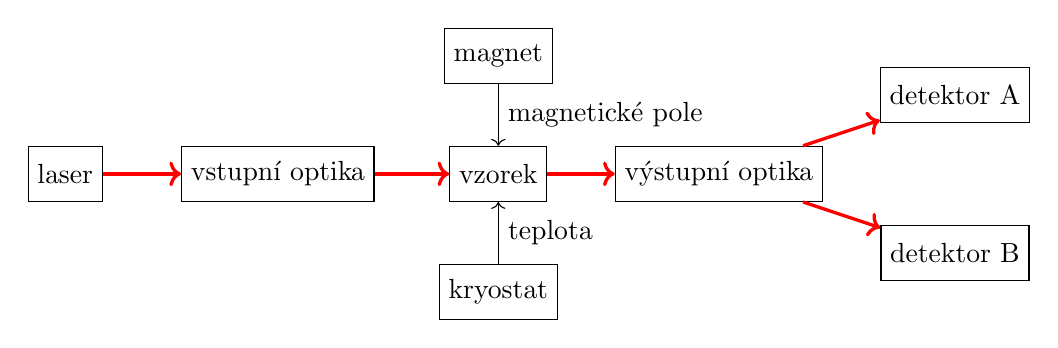 \begin{tikzpicture}[lase/.style={color=red, very thick}]

\begin{scope}[every node/.style={draw,shape=rectangle,minimum size=0.7cm}]
    \path (0,0) node (laser) {laser};
    \path (laser) +(2.7,0) node (inopt) {vstupní optika};
    \path (inopt) +(2.8,0) node (vzorek) {vzorek};
    \path (vzorek) +(0,1.5) node (magnet) {magnet};
    \path (vzorek) +(0,-1.5) node (kryostat) {kryostat};
    \path (vzorek) +(2.8,0) node (outopt) {výstupní optika};
    \path (outopt) +(3,1) node (detA) {detektor A};
    \path (outopt) +(3,-1) node (detB) {detektor B};
\end{scope}


\draw[->,lase] (laser) -- (inopt);
\draw[->,lase] (inopt) -- (vzorek);
\draw[->,lase] (vzorek) -- (outopt);
\draw[->,lase] (outopt) -- (detA);
\draw[->,lase] (outopt) -- (detB);


\draw[->] (magnet) -- node[anchor=west] {magnetické pole} (vzorek);
\draw[->] (kryostat) -- node[anchor=west] {teplota} (vzorek);

\end{tikzpicture}
